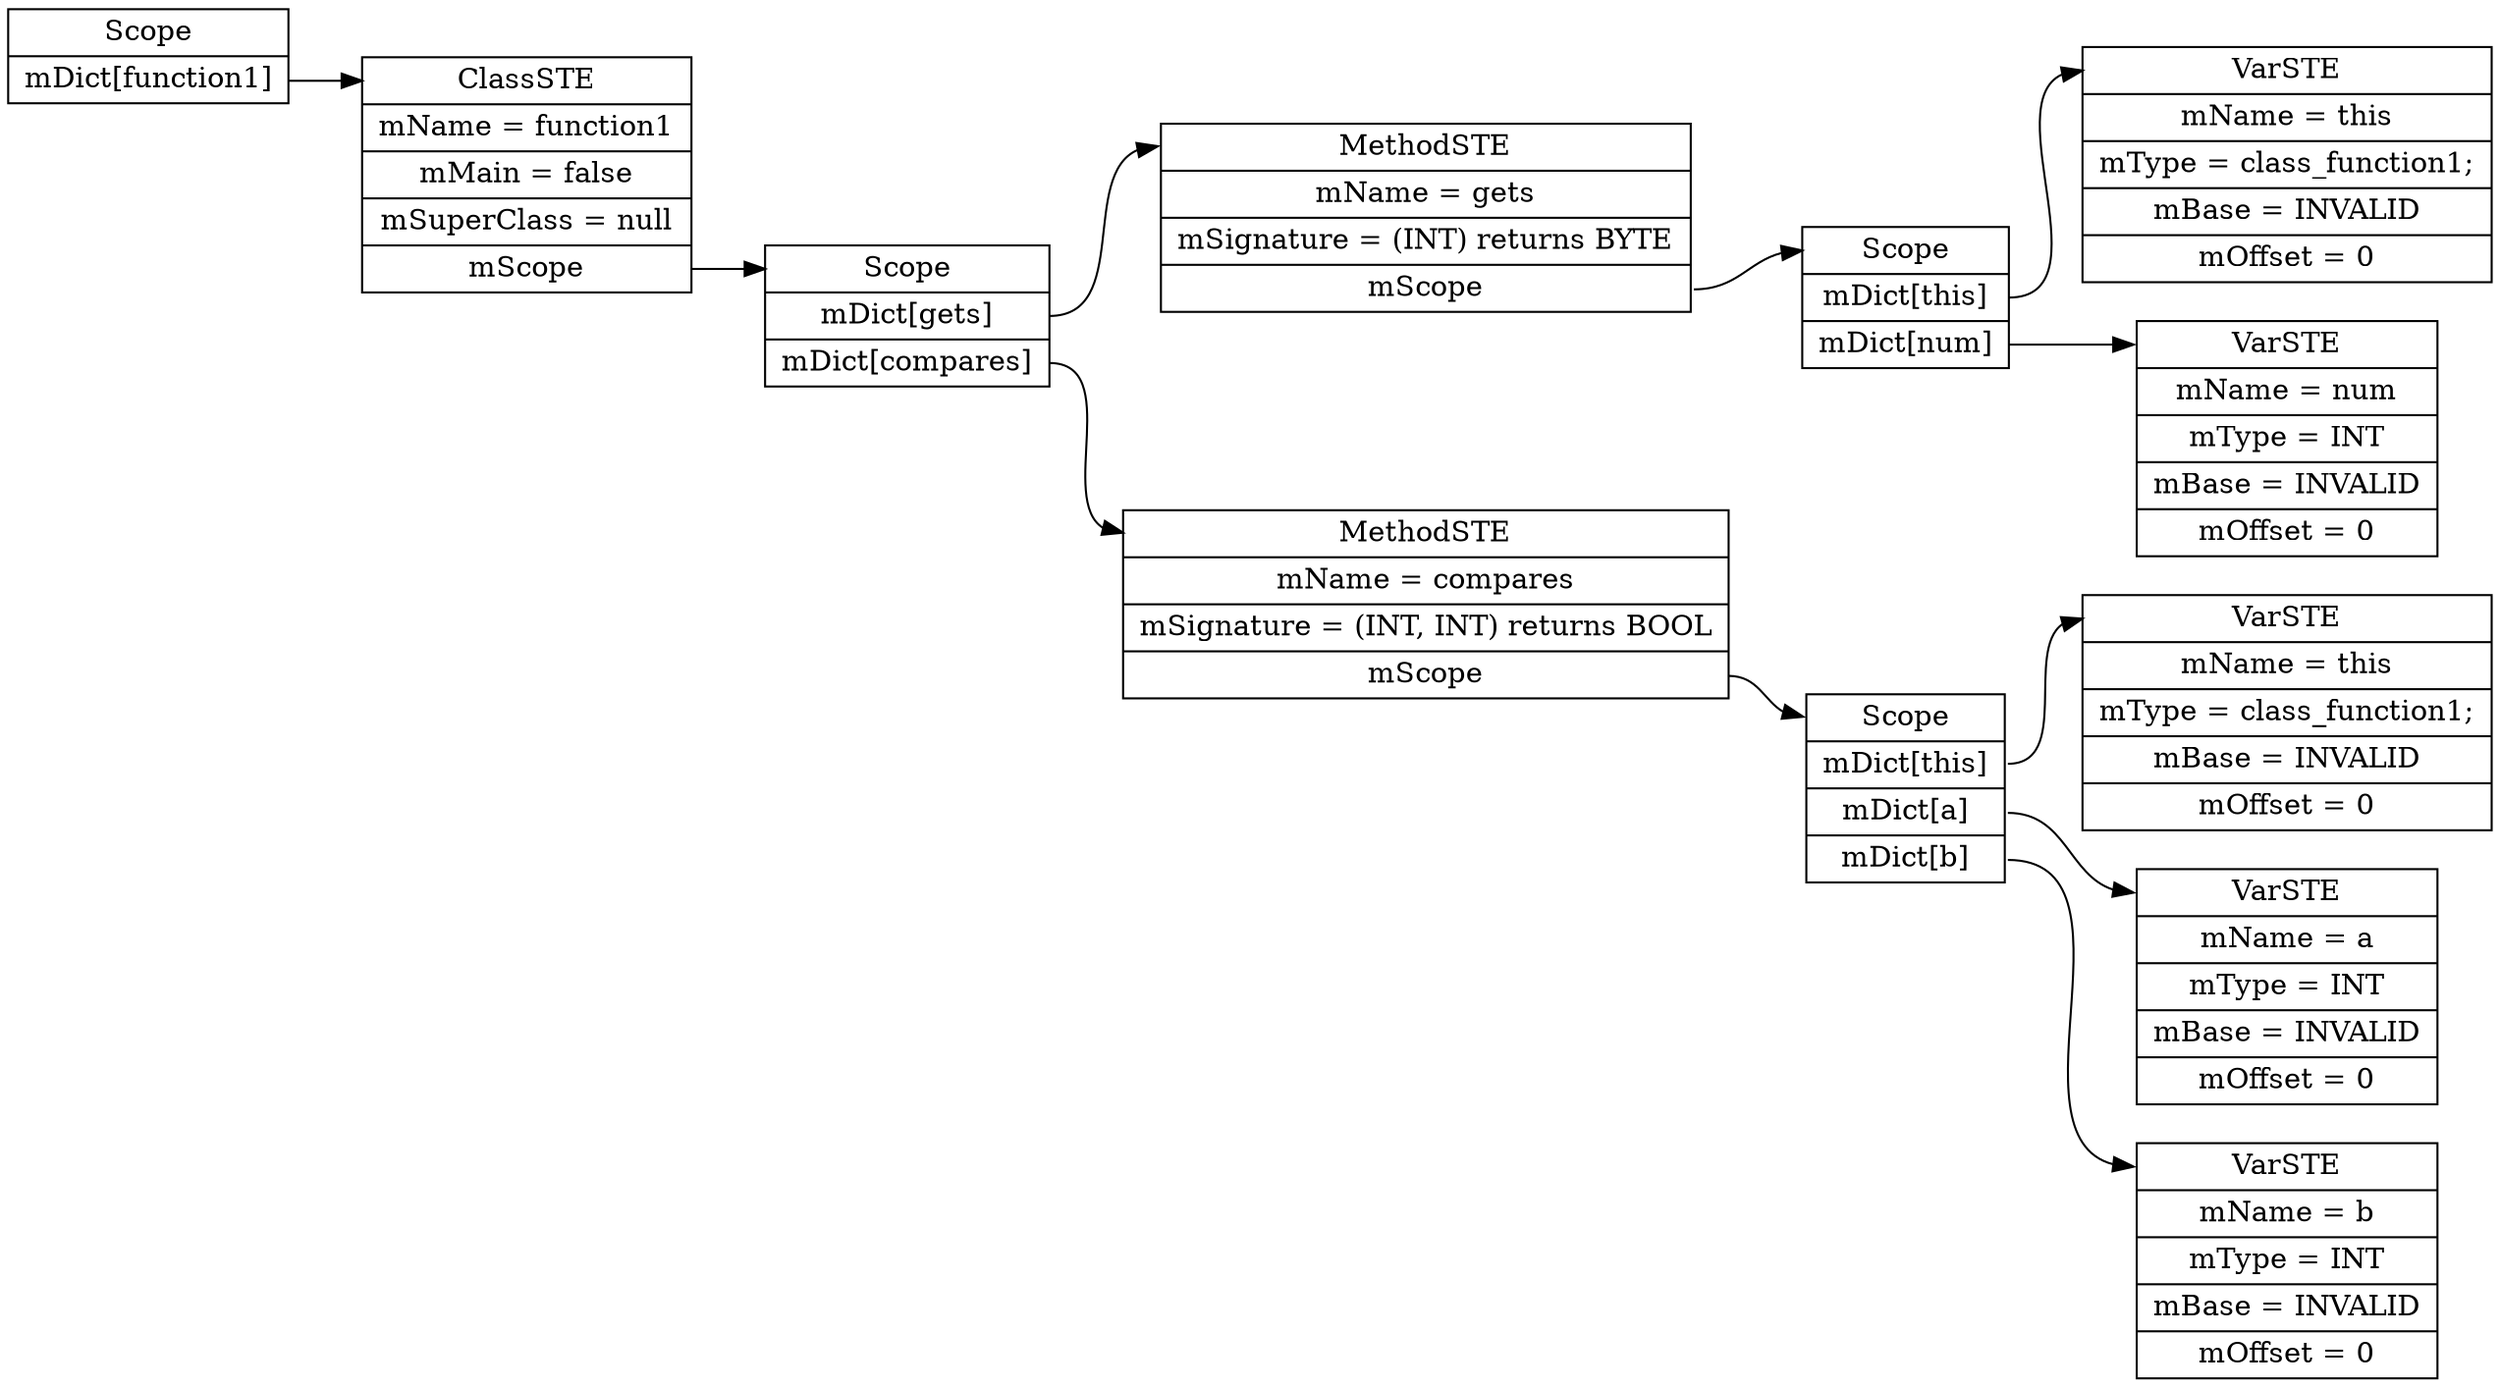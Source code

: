 digraph SymTable {
	graph [rankdir="LR"];
	node [shape=record];
	0 [label=" <f0> Scope | <f1> mDict\[function1\] "];
	0:<f1> -> 1:<f0>;
	1 [label=" <f0> ClassSTE | <f1> mName = function1| <f2> mMain = false| <f3> mSuperClass = null| <f4> mScope "];
	1:<f4> -> 2:<f0>;
	2 [label=" <f0> Scope | <f1> mDict\[gets\] | <f2> mDict\[compares\] "];
	2:<f1> -> 3:<f0>;
	3 [label=" <f0> MethodSTE | <f1> mName = gets| <f2> mSignature = (INT) returns BYTE| <f3> mScope "];
	3:<f3> -> 4:<f0>;
	4 [label=" <f0> Scope | <f1> mDict\[this\] | <f2> mDict\[num\] "];
	4:<f1> -> 5:<f0>;
	5 [label=" <f0> VarSTE | <f1> mName = this| <f2> mType = class_function1;| <f3> mBase = INVALID| <f4> mOffset = 0"];
	4:<f2> -> 6:<f0>;
	6 [label=" <f0> VarSTE | <f1> mName = num| <f2> mType = INT| <f3> mBase = INVALID| <f4> mOffset = 0"];
	2:<f2> -> 7:<f0>;
	7 [label=" <f0> MethodSTE | <f1> mName = compares| <f2> mSignature = (INT, INT) returns BOOL| <f3> mScope "];
	7:<f3> -> 8:<f0>;
	8 [label=" <f0> Scope | <f1> mDict\[this\] | <f2> mDict\[a\] | <f3> mDict\[b\] "];
	8:<f1> -> 9:<f0>;
	9 [label=" <f0> VarSTE | <f1> mName = this| <f2> mType = class_function1;| <f3> mBase = INVALID| <f4> mOffset = 0"];
	8:<f2> -> 10:<f0>;
	10 [label=" <f0> VarSTE | <f1> mName = a| <f2> mType = INT| <f3> mBase = INVALID| <f4> mOffset = 0"];
	8:<f3> -> 11:<f0>;
	11 [label=" <f0> VarSTE | <f1> mName = b| <f2> mType = INT| <f3> mBase = INVALID| <f4> mOffset = 0"];
}
